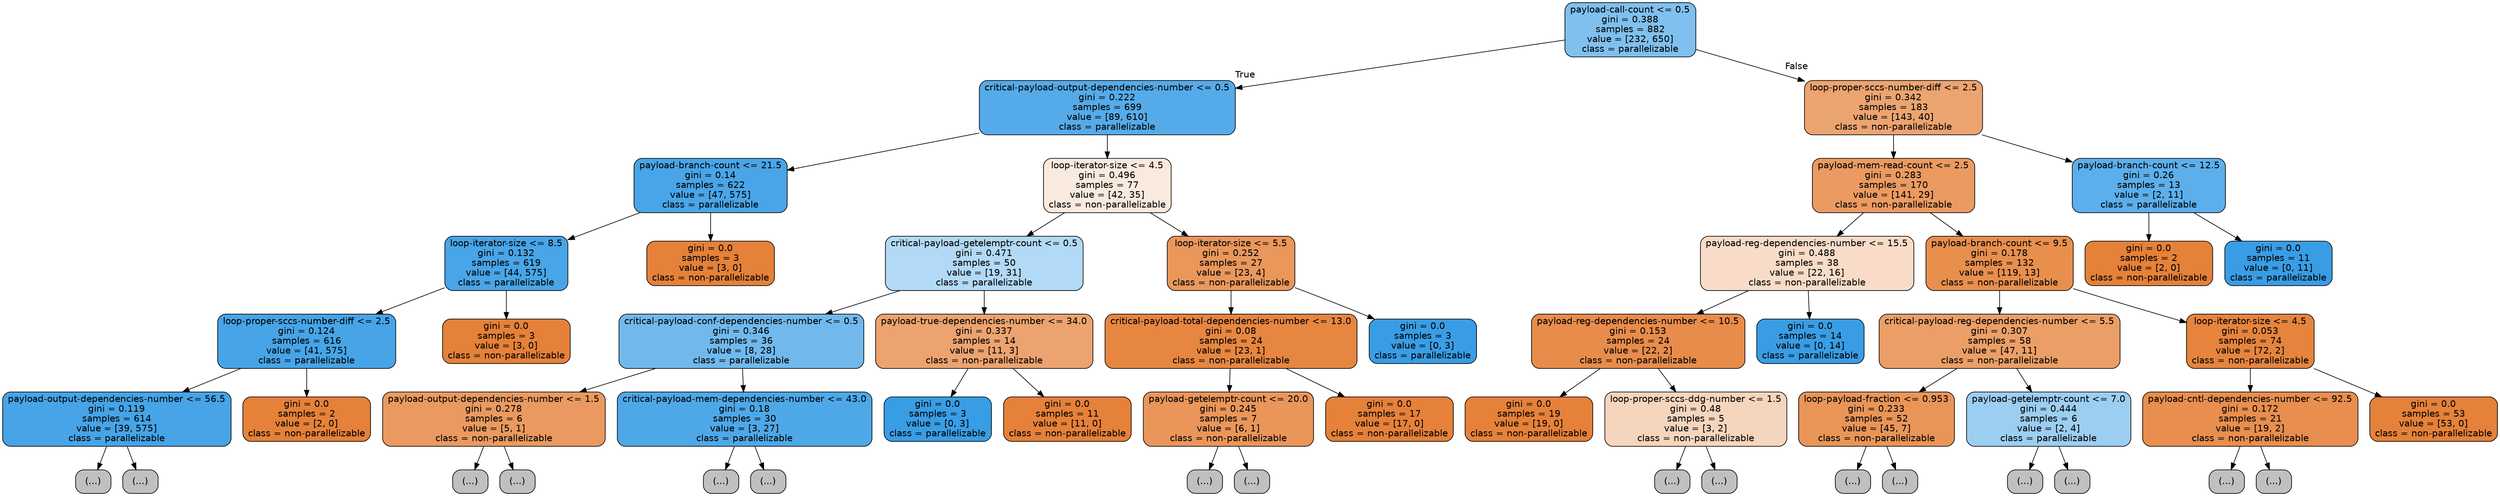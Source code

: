 digraph Tree {
node [shape=box, style="filled, rounded", color="black", fontname=helvetica] ;
edge [fontname=helvetica] ;
0 [label="payload-call-count <= 0.5\ngini = 0.388\nsamples = 882\nvalue = [232, 650]\nclass = parallelizable", fillcolor="#399de5a4"] ;
1 [label="critical-payload-output-dependencies-number <= 0.5\ngini = 0.222\nsamples = 699\nvalue = [89, 610]\nclass = parallelizable", fillcolor="#399de5da"] ;
0 -> 1 [labeldistance=2.5, labelangle=45, headlabel="True"] ;
2 [label="payload-branch-count <= 21.5\ngini = 0.14\nsamples = 622\nvalue = [47, 575]\nclass = parallelizable", fillcolor="#399de5ea"] ;
1 -> 2 ;
3 [label="loop-iterator-size <= 8.5\ngini = 0.132\nsamples = 619\nvalue = [44, 575]\nclass = parallelizable", fillcolor="#399de5eb"] ;
2 -> 3 ;
4 [label="loop-proper-sccs-number-diff <= 2.5\ngini = 0.124\nsamples = 616\nvalue = [41, 575]\nclass = parallelizable", fillcolor="#399de5ed"] ;
3 -> 4 ;
5 [label="payload-output-dependencies-number <= 56.5\ngini = 0.119\nsamples = 614\nvalue = [39, 575]\nclass = parallelizable", fillcolor="#399de5ee"] ;
4 -> 5 ;
6 [label="(...)", fillcolor="#C0C0C0"] ;
5 -> 6 ;
95 [label="(...)", fillcolor="#C0C0C0"] ;
5 -> 95 ;
100 [label="gini = 0.0\nsamples = 2\nvalue = [2, 0]\nclass = non-parallelizable", fillcolor="#e58139ff"] ;
4 -> 100 ;
101 [label="gini = 0.0\nsamples = 3\nvalue = [3, 0]\nclass = non-parallelizable", fillcolor="#e58139ff"] ;
3 -> 101 ;
102 [label="gini = 0.0\nsamples = 3\nvalue = [3, 0]\nclass = non-parallelizable", fillcolor="#e58139ff"] ;
2 -> 102 ;
103 [label="loop-iterator-size <= 4.5\ngini = 0.496\nsamples = 77\nvalue = [42, 35]\nclass = non-parallelizable", fillcolor="#e581392a"] ;
1 -> 103 ;
104 [label="critical-payload-getelemptr-count <= 0.5\ngini = 0.471\nsamples = 50\nvalue = [19, 31]\nclass = parallelizable", fillcolor="#399de563"] ;
103 -> 104 ;
105 [label="critical-payload-conf-dependencies-number <= 0.5\ngini = 0.346\nsamples = 36\nvalue = [8, 28]\nclass = parallelizable", fillcolor="#399de5b6"] ;
104 -> 105 ;
106 [label="payload-output-dependencies-number <= 1.5\ngini = 0.278\nsamples = 6\nvalue = [5, 1]\nclass = non-parallelizable", fillcolor="#e58139cc"] ;
105 -> 106 ;
107 [label="(...)", fillcolor="#C0C0C0"] ;
106 -> 107 ;
110 [label="(...)", fillcolor="#C0C0C0"] ;
106 -> 110 ;
111 [label="critical-payload-mem-dependencies-number <= 43.0\ngini = 0.18\nsamples = 30\nvalue = [3, 27]\nclass = parallelizable", fillcolor="#399de5e3"] ;
105 -> 111 ;
112 [label="(...)", fillcolor="#C0C0C0"] ;
111 -> 112 ;
117 [label="(...)", fillcolor="#C0C0C0"] ;
111 -> 117 ;
118 [label="payload-true-dependencies-number <= 34.0\ngini = 0.337\nsamples = 14\nvalue = [11, 3]\nclass = non-parallelizable", fillcolor="#e58139b9"] ;
104 -> 118 ;
119 [label="gini = 0.0\nsamples = 3\nvalue = [0, 3]\nclass = parallelizable", fillcolor="#399de5ff"] ;
118 -> 119 ;
120 [label="gini = 0.0\nsamples = 11\nvalue = [11, 0]\nclass = non-parallelizable", fillcolor="#e58139ff"] ;
118 -> 120 ;
121 [label="loop-iterator-size <= 5.5\ngini = 0.252\nsamples = 27\nvalue = [23, 4]\nclass = non-parallelizable", fillcolor="#e58139d3"] ;
103 -> 121 ;
122 [label="critical-payload-total-dependencies-number <= 13.0\ngini = 0.08\nsamples = 24\nvalue = [23, 1]\nclass = non-parallelizable", fillcolor="#e58139f4"] ;
121 -> 122 ;
123 [label="payload-getelemptr-count <= 20.0\ngini = 0.245\nsamples = 7\nvalue = [6, 1]\nclass = non-parallelizable", fillcolor="#e58139d4"] ;
122 -> 123 ;
124 [label="(...)", fillcolor="#C0C0C0"] ;
123 -> 124 ;
125 [label="(...)", fillcolor="#C0C0C0"] ;
123 -> 125 ;
126 [label="gini = 0.0\nsamples = 17\nvalue = [17, 0]\nclass = non-parallelizable", fillcolor="#e58139ff"] ;
122 -> 126 ;
127 [label="gini = 0.0\nsamples = 3\nvalue = [0, 3]\nclass = parallelizable", fillcolor="#399de5ff"] ;
121 -> 127 ;
128 [label="loop-proper-sccs-number-diff <= 2.5\ngini = 0.342\nsamples = 183\nvalue = [143, 40]\nclass = non-parallelizable", fillcolor="#e58139b8"] ;
0 -> 128 [labeldistance=2.5, labelangle=-45, headlabel="False"] ;
129 [label="payload-mem-read-count <= 2.5\ngini = 0.283\nsamples = 170\nvalue = [141, 29]\nclass = non-parallelizable", fillcolor="#e58139cb"] ;
128 -> 129 ;
130 [label="payload-reg-dependencies-number <= 15.5\ngini = 0.488\nsamples = 38\nvalue = [22, 16]\nclass = non-parallelizable", fillcolor="#e5813946"] ;
129 -> 130 ;
131 [label="payload-reg-dependencies-number <= 10.5\ngini = 0.153\nsamples = 24\nvalue = [22, 2]\nclass = non-parallelizable", fillcolor="#e58139e8"] ;
130 -> 131 ;
132 [label="gini = 0.0\nsamples = 19\nvalue = [19, 0]\nclass = non-parallelizable", fillcolor="#e58139ff"] ;
131 -> 132 ;
133 [label="loop-proper-sccs-ddg-number <= 1.5\ngini = 0.48\nsamples = 5\nvalue = [3, 2]\nclass = non-parallelizable", fillcolor="#e5813955"] ;
131 -> 133 ;
134 [label="(...)", fillcolor="#C0C0C0"] ;
133 -> 134 ;
135 [label="(...)", fillcolor="#C0C0C0"] ;
133 -> 135 ;
136 [label="gini = 0.0\nsamples = 14\nvalue = [0, 14]\nclass = parallelizable", fillcolor="#399de5ff"] ;
130 -> 136 ;
137 [label="payload-branch-count <= 9.5\ngini = 0.178\nsamples = 132\nvalue = [119, 13]\nclass = non-parallelizable", fillcolor="#e58139e3"] ;
129 -> 137 ;
138 [label="critical-payload-reg-dependencies-number <= 5.5\ngini = 0.307\nsamples = 58\nvalue = [47, 11]\nclass = non-parallelizable", fillcolor="#e58139c3"] ;
137 -> 138 ;
139 [label="loop-payload-fraction <= 0.953\ngini = 0.233\nsamples = 52\nvalue = [45, 7]\nclass = non-parallelizable", fillcolor="#e58139d7"] ;
138 -> 139 ;
140 [label="(...)", fillcolor="#C0C0C0"] ;
139 -> 140 ;
149 [label="(...)", fillcolor="#C0C0C0"] ;
139 -> 149 ;
152 [label="payload-getelemptr-count <= 7.0\ngini = 0.444\nsamples = 6\nvalue = [2, 4]\nclass = parallelizable", fillcolor="#399de57f"] ;
138 -> 152 ;
153 [label="(...)", fillcolor="#C0C0C0"] ;
152 -> 153 ;
154 [label="(...)", fillcolor="#C0C0C0"] ;
152 -> 154 ;
157 [label="loop-iterator-size <= 4.5\ngini = 0.053\nsamples = 74\nvalue = [72, 2]\nclass = non-parallelizable", fillcolor="#e58139f8"] ;
137 -> 157 ;
158 [label="payload-cntl-dependencies-number <= 92.5\ngini = 0.172\nsamples = 21\nvalue = [19, 2]\nclass = non-parallelizable", fillcolor="#e58139e4"] ;
157 -> 158 ;
159 [label="(...)", fillcolor="#C0C0C0"] ;
158 -> 159 ;
160 [label="(...)", fillcolor="#C0C0C0"] ;
158 -> 160 ;
163 [label="gini = 0.0\nsamples = 53\nvalue = [53, 0]\nclass = non-parallelizable", fillcolor="#e58139ff"] ;
157 -> 163 ;
164 [label="payload-branch-count <= 12.5\ngini = 0.26\nsamples = 13\nvalue = [2, 11]\nclass = parallelizable", fillcolor="#399de5d1"] ;
128 -> 164 ;
165 [label="gini = 0.0\nsamples = 2\nvalue = [2, 0]\nclass = non-parallelizable", fillcolor="#e58139ff"] ;
164 -> 165 ;
166 [label="gini = 0.0\nsamples = 11\nvalue = [0, 11]\nclass = parallelizable", fillcolor="#399de5ff"] ;
164 -> 166 ;
}
